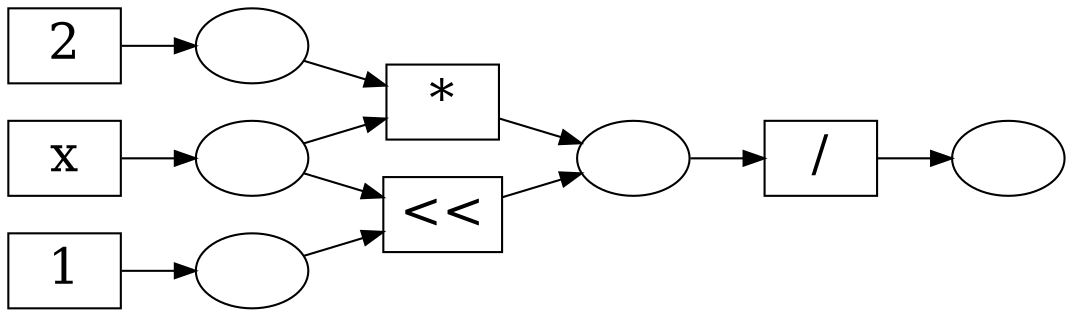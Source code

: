 // (a + 2) * c
digraph G {
    rankdir = "LR";
    fontsize="24"
    node [ fontsize="24"; shape=rect ]

    two [label="2"];
    ctwo [label="",shape=ellipse];
    x [label="x"];
    cx [label="",shape=ellipse];
    x2 [label="*"];
    cx2 [label="",shape=ellipse];
    x2_div2 [label="/"];
    ctop [label="",shape=ellipse];

    one [label="1"];
    cone [label="",shape=ellipse];
    xs [label="<<"];

    x -> cx;
    cx -> x2;
    two -> ctwo;
    ctwo -> x2;
    x2 -> cx2;
    cx2 -> x2_div2;
    x2_div2 -> ctop;

    one -> cone;
    cx -> xs;
    cone -> xs;
    xs -> cx2;
}
